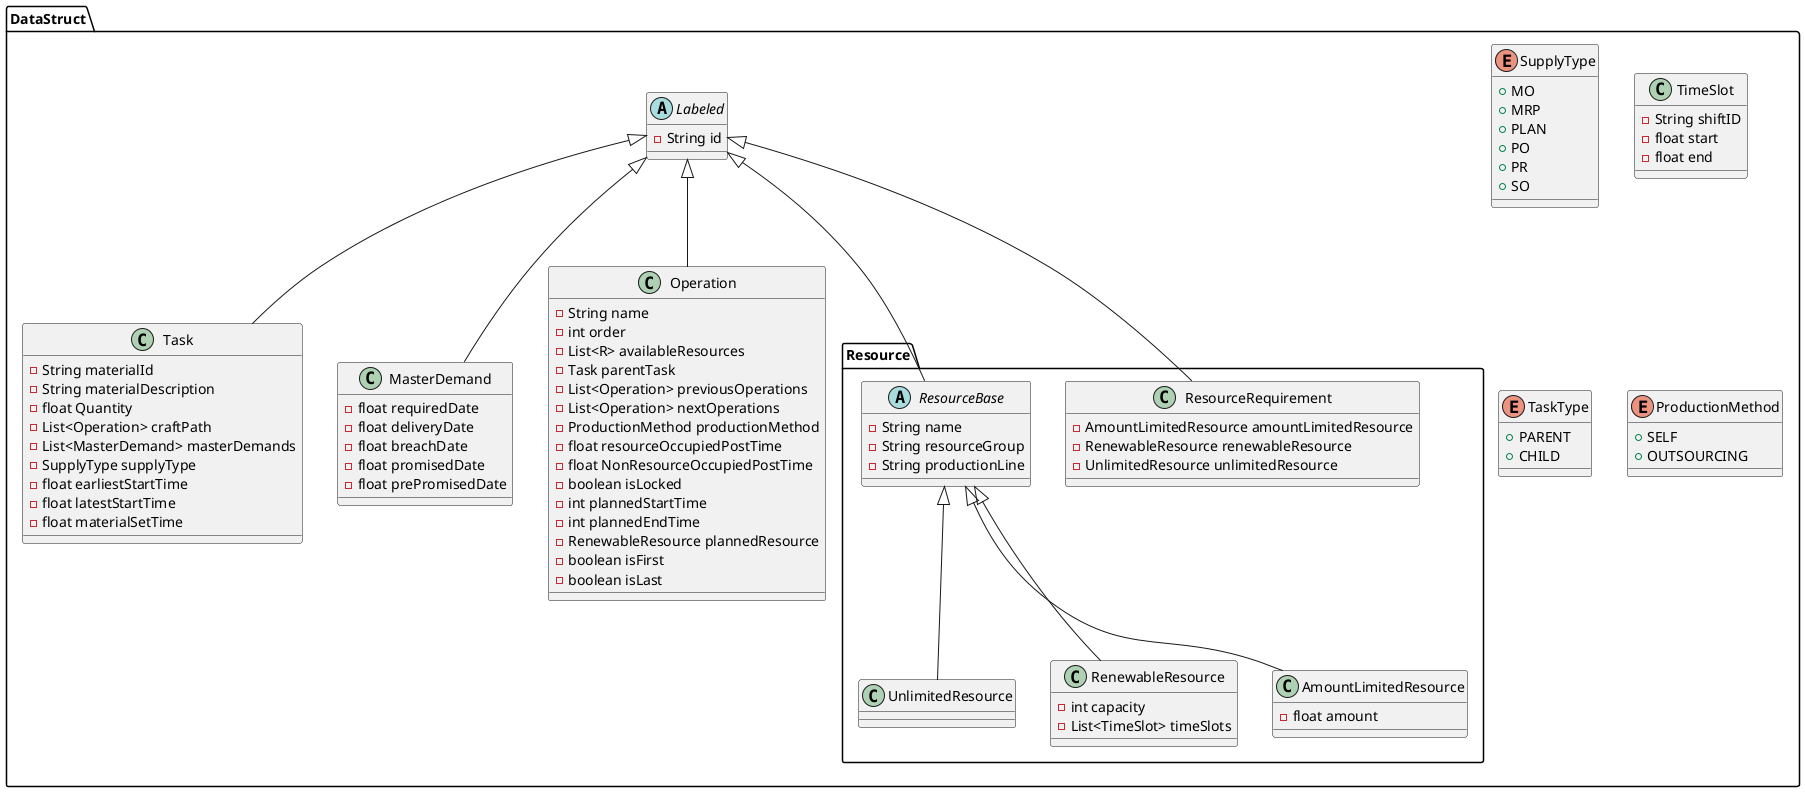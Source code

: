 @startuml
enum DataStruct.SupplyType {
+  MO
+  MRP
+  PLAN
+  PO
+  PR
+  SO
}

abstract class DataStruct.Labeled {
- String id
}

class DataStruct.Resource.UnlimitedResource {
}
class DataStruct.TimeSlot {
- String shiftID
- float start
- float end
}

class DataStruct.Resource.RenewableResource {
- int capacity
- List<TimeSlot> timeSlots
}

enum DataStruct.TaskType {
+  PARENT
+  CHILD
}

enum DataStruct.ProductionMethod {
+  SELF
+  OUTSOURCING
}

class DataStruct.Task {
- String materialId
- String materialDescription
- float Quantity
- List<Operation> craftPath
- List<MasterDemand> masterDemands
- SupplyType supplyType
- float earliestStartTime
- float latestStartTime
- float materialSetTime
}

class DataStruct.MasterDemand {
- float requiredDate
- float deliveryDate
- float breachDate
- float promisedDate
- float prePromisedDate
}

class DataStruct.Operation {
- String name
- int order
- List<R> availableResources
- Task parentTask
- List<Operation> previousOperations
- List<Operation> nextOperations
- ProductionMethod productionMethod
- float resourceOccupiedPostTime
- float NonResourceOccupiedPostTime
- boolean isLocked
- int plannedStartTime
- int plannedEndTime
- RenewableResource plannedResource
- boolean isFirst
- boolean isLast
}

class DataStruct.Resource.ResourceRequirement {
- AmountLimitedResource amountLimitedResource
- RenewableResource renewableResource
- UnlimitedResource unlimitedResource
}

class DataStruct.Resource.AmountLimitedResource {
- float amount
}

abstract class DataStruct.Resource.ResourceBase {
- String name
- String resourceGroup
- String productionLine
}



DataStruct.Resource.ResourceBase <|-- DataStruct.Resource.UnlimitedResource
DataStruct.Resource.ResourceBase <|-- DataStruct.Resource.RenewableResource
DataStruct.Labeled <|-- DataStruct.Task
DataStruct.Labeled <|-- DataStruct.MasterDemand
DataStruct.Labeled <|-- DataStruct.Operation
DataStruct.Labeled <|-- DataStruct.Resource.ResourceRequirement
DataStruct.Resource.ResourceBase <|-- DataStruct.Resource.AmountLimitedResource
DataStruct.Labeled <|-- DataStruct.Resource.ResourceBase
@enduml
